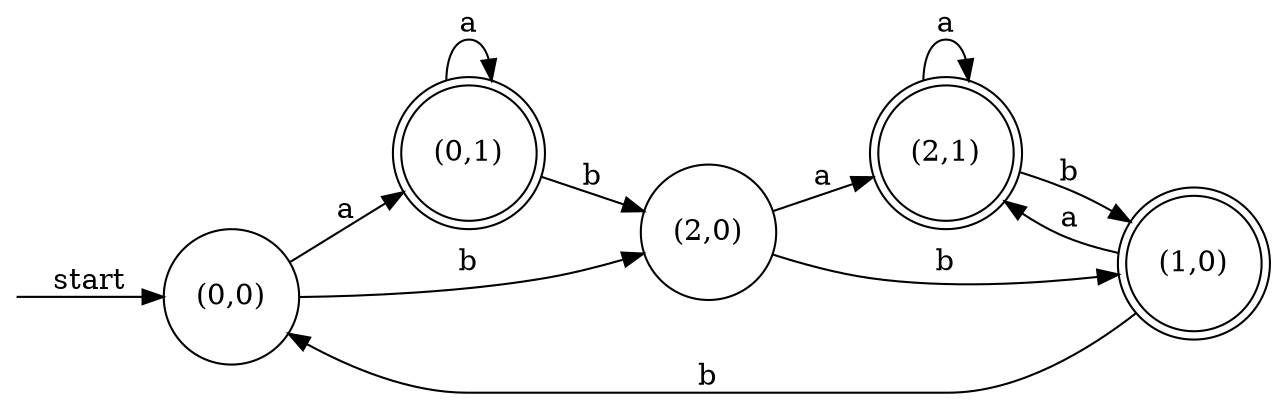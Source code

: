 digraph dfa {
    rankdir = LR;
    node [shape = circle];
    __start [style = invis, shape = point];
    __start -> "(0,0)" [ label = "start" ];
    node [shape = doublecircle]; "(0,1)" "(2,1)" "(1,0)"
    node [shape = circle];
    "(2,1)" -> "(2,1)" [ label = "a" ];
    "(2,1)" -> "(1,0)" [ label = "b" ];
    "(2,0)" -> "(2,1)" [ label = "a" ];
    "(2,0)" -> "(1,0)" [ label = "b" ];
    "(1,0)" -> "(2,1)" [ label = "a" ];
    "(1,0)" -> "(0,0)" [ label = "b" ];
    "(0,1)" -> "(0,1)" [ label = "a" ];
    "(0,1)" -> "(2,0)" [ label = "b" ];
    "(0,0)" -> "(0,1)" [ label = "a" ];
    "(0,0)" -> "(2,0)" [ label = "b" ];
}
